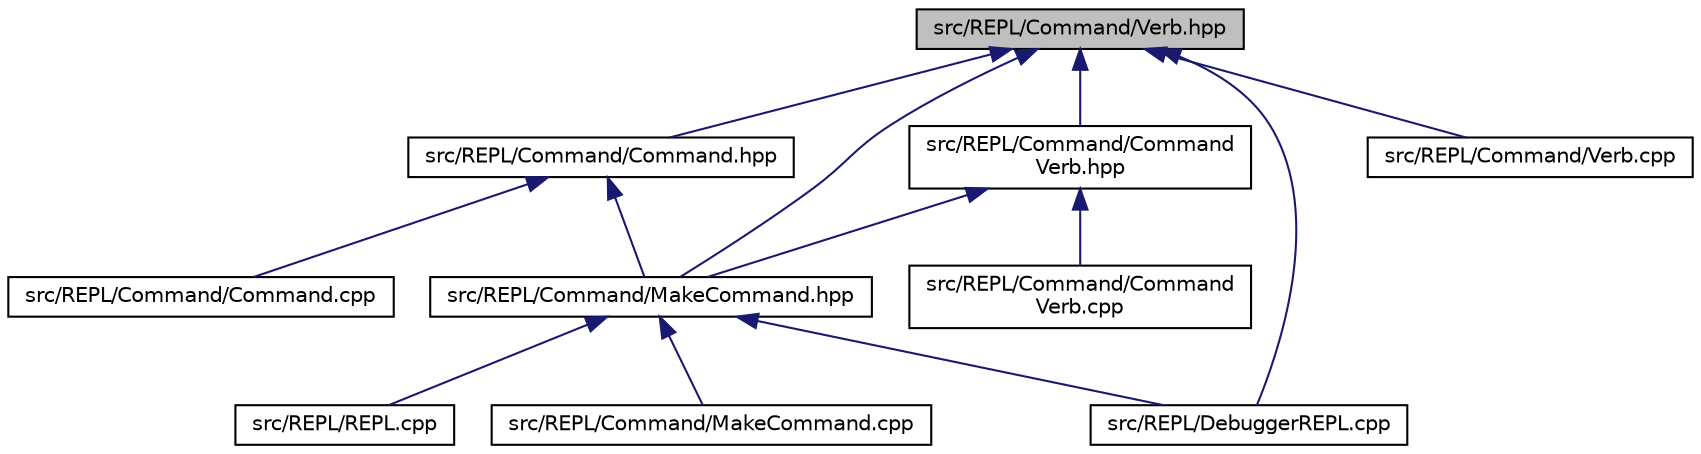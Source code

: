 digraph "src/REPL/Command/Verb.hpp"
{
  edge [fontname="Helvetica",fontsize="10",labelfontname="Helvetica",labelfontsize="10"];
  node [fontname="Helvetica",fontsize="10",shape=record];
  Node14 [label="src/REPL/Command/Verb.hpp",height=0.2,width=0.4,color="black", fillcolor="grey75", style="filled", fontcolor="black"];
  Node14 -> Node15 [dir="back",color="midnightblue",fontsize="10",style="solid"];
  Node15 [label="src/REPL/Command/Command.hpp",height=0.2,width=0.4,color="black", fillcolor="white", style="filled",URL="$_command_8hpp.html"];
  Node15 -> Node16 [dir="back",color="midnightblue",fontsize="10",style="solid"];
  Node16 [label="src/REPL/Command/Command.cpp",height=0.2,width=0.4,color="black", fillcolor="white", style="filled",URL="$_command_8cpp.html"];
  Node15 -> Node17 [dir="back",color="midnightblue",fontsize="10",style="solid"];
  Node17 [label="src/REPL/Command/MakeCommand.hpp",height=0.2,width=0.4,color="black", fillcolor="white", style="filled",URL="$_make_command_8hpp.html"];
  Node17 -> Node18 [dir="back",color="midnightblue",fontsize="10",style="solid"];
  Node18 [label="src/REPL/Command/MakeCommand.cpp",height=0.2,width=0.4,color="black", fillcolor="white", style="filled",URL="$_make_command_8cpp.html"];
  Node17 -> Node19 [dir="back",color="midnightblue",fontsize="10",style="solid"];
  Node19 [label="src/REPL/DebuggerREPL.cpp",height=0.2,width=0.4,color="black", fillcolor="white", style="filled",URL="$_debugger_r_e_p_l_8cpp.html"];
  Node17 -> Node20 [dir="back",color="midnightblue",fontsize="10",style="solid"];
  Node20 [label="src/REPL/REPL.cpp",height=0.2,width=0.4,color="black", fillcolor="white", style="filled",URL="$_r_e_p_l_8cpp.html"];
  Node14 -> Node21 [dir="back",color="midnightblue",fontsize="10",style="solid"];
  Node21 [label="src/REPL/Command/Command\lVerb.hpp",height=0.2,width=0.4,color="black", fillcolor="white", style="filled",URL="$_command_verb_8hpp.html"];
  Node21 -> Node22 [dir="back",color="midnightblue",fontsize="10",style="solid"];
  Node22 [label="src/REPL/Command/Command\lVerb.cpp",height=0.2,width=0.4,color="black", fillcolor="white", style="filled",URL="$_command_verb_8cpp.html"];
  Node21 -> Node17 [dir="back",color="midnightblue",fontsize="10",style="solid"];
  Node14 -> Node17 [dir="back",color="midnightblue",fontsize="10",style="solid"];
  Node14 -> Node23 [dir="back",color="midnightblue",fontsize="10",style="solid"];
  Node23 [label="src/REPL/Command/Verb.cpp",height=0.2,width=0.4,color="black", fillcolor="white", style="filled",URL="$_verb_8cpp.html"];
  Node14 -> Node19 [dir="back",color="midnightblue",fontsize="10",style="solid"];
}
